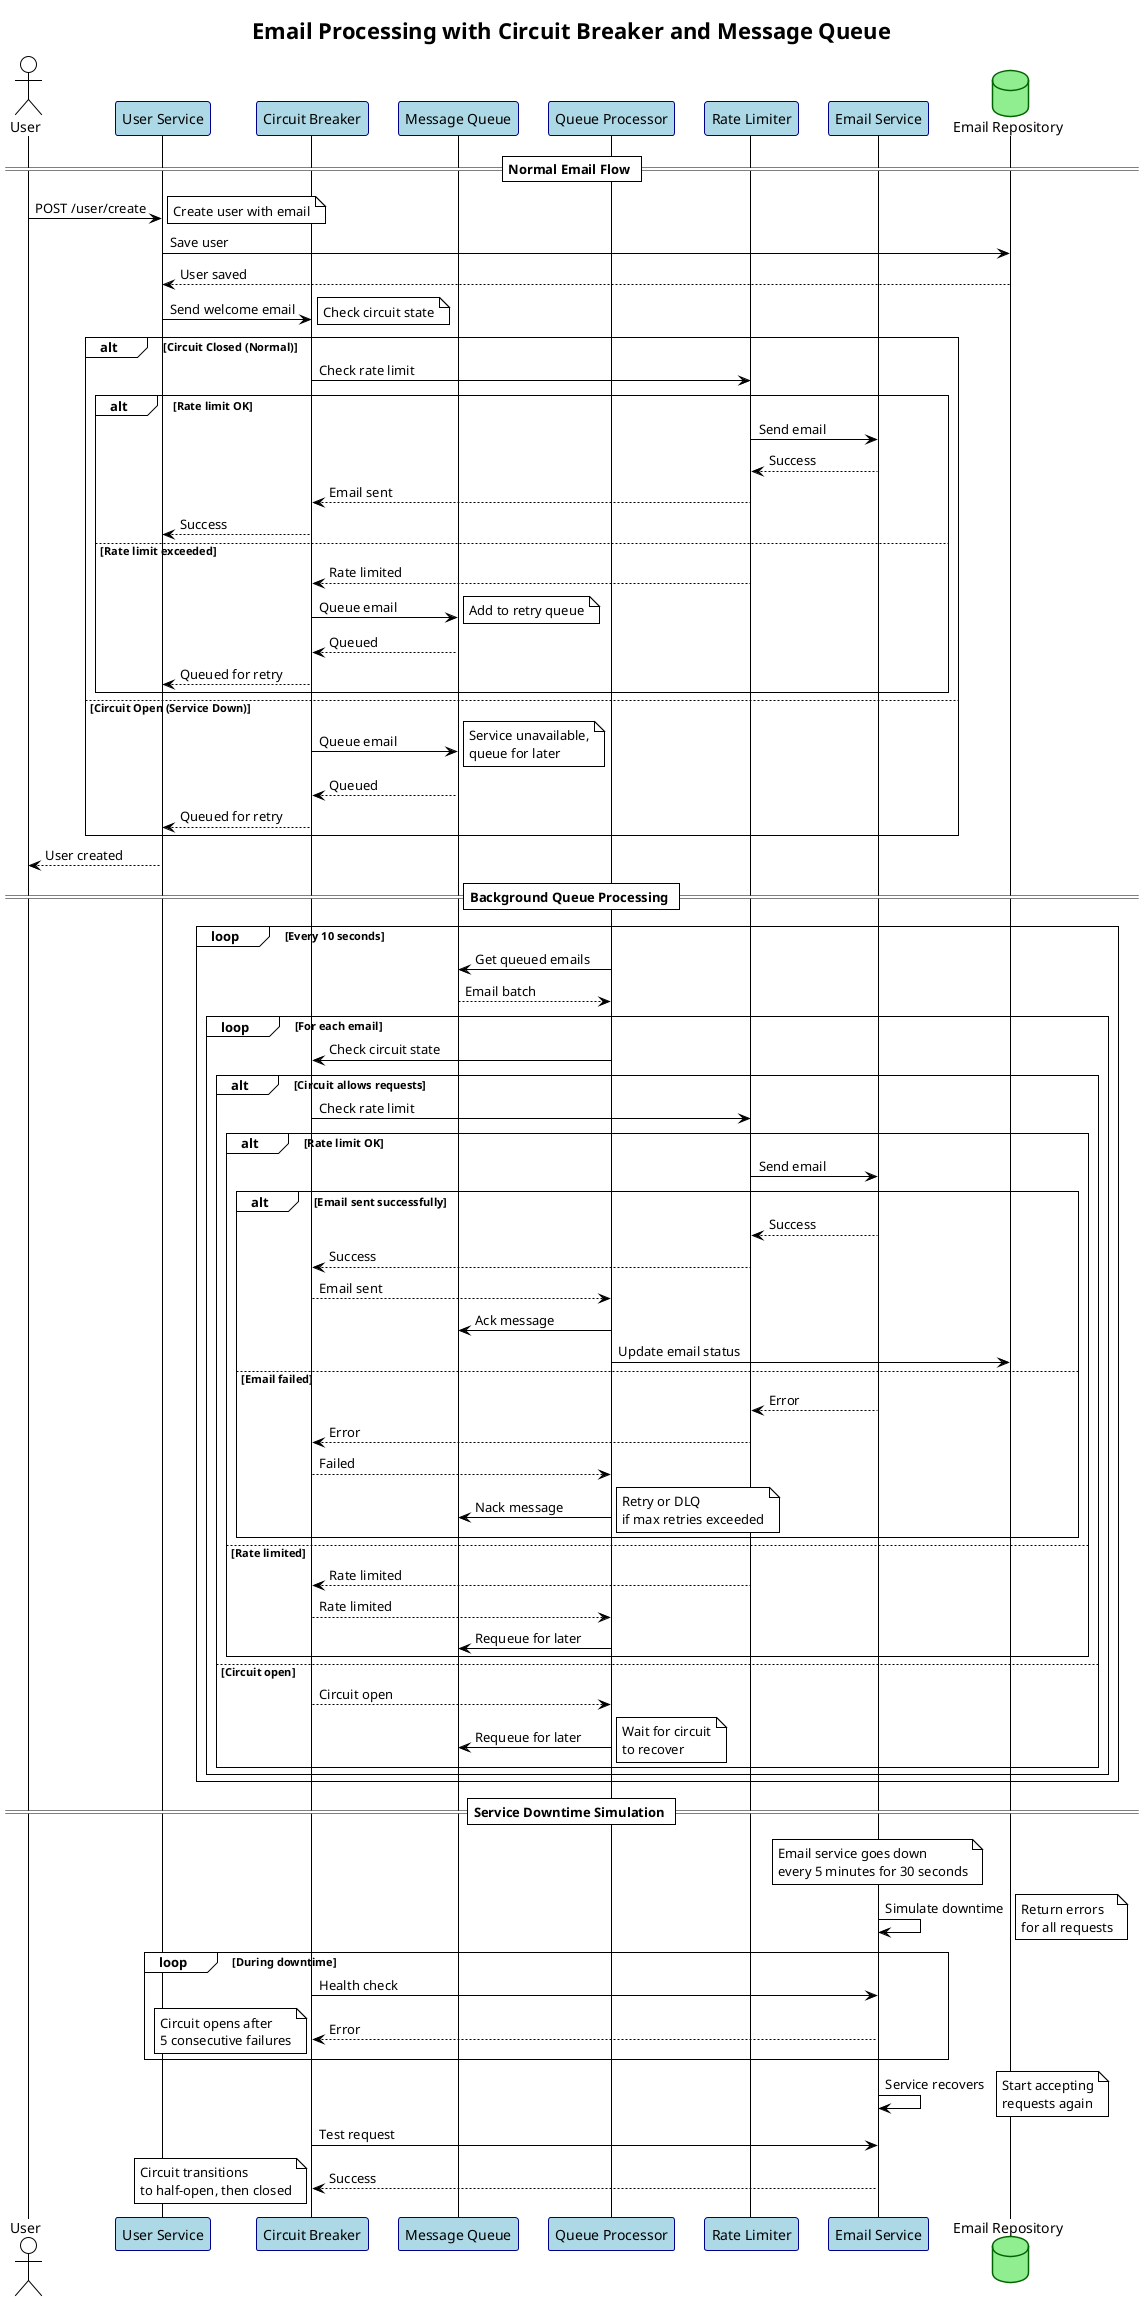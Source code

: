 @startuml Message Queue Flow
!theme plain
skinparam participant {
  BackgroundColor LightBlue
  BorderColor DarkBlue
}
skinparam queue {
  BackgroundColor LightYellow
  BorderColor Orange
}
skinparam database {
  BackgroundColor LightGreen
  BorderColor DarkGreen
}

title Email Processing with Circuit Breaker and Message Queue

actor User
participant "User Service" as US
participant "Circuit Breaker" as CB
participant "Message Queue" as MQ
participant "Queue Processor" as QP
participant "Rate Limiter" as RL
participant "Email Service" as ES
database "Email Repository" as ER

== Normal Email Flow ==
User -> US : POST /user/create
note right : Create user with email

US -> ER : Save user
ER --> US : User saved

US -> CB : Send welcome email
note right : Check circuit state

alt Circuit Closed (Normal)
  CB -> RL : Check rate limit
  alt Rate limit OK
    RL -> ES : Send email
    ES --> RL : Success
    RL --> CB : Email sent
    CB --> US : Success
  else Rate limit exceeded
    RL --> CB : Rate limited
    CB -> MQ : Queue email
    note right : Add to retry queue
    MQ --> CB : Queued
    CB --> US : Queued for retry
  end
else Circuit Open (Service Down)
  CB -> MQ : Queue email
  note right : Service unavailable,\nqueue for later
  MQ --> CB : Queued
  CB --> US : Queued for retry
end

US --> User : User created

== Background Queue Processing ==
loop Every 10 seconds
  QP -> MQ : Get queued emails
  MQ --> QP : Email batch
  
  loop For each email
    QP -> CB : Check circuit state
    alt Circuit allows requests
      CB -> RL : Check rate limit
      alt Rate limit OK
        RL -> ES : Send email
        alt Email sent successfully
          ES --> RL : Success
          RL --> CB : Success
          CB --> QP : Email sent
          QP -> MQ : Ack message
          QP -> ER : Update email status
        else Email failed
          ES --> RL : Error
          RL --> CB : Error
          CB --> QP : Failed
          QP -> MQ : Nack message
          note right : Retry or DLQ\nif max retries exceeded
        end
      else Rate limited
        RL --> CB : Rate limited
        CB --> QP : Rate limited
        QP -> MQ : Requeue for later
      end
    else Circuit open
      CB --> QP : Circuit open
      QP -> MQ : Requeue for later
      note right : Wait for circuit\nto recover
    end
  end
end

== Service Downtime Simulation ==
note over ES : Email service goes down\nevery 5 minutes for 30 seconds

ES -> ES : Simulate downtime
note right : Return errors\nfor all requests

loop During downtime
  CB -> ES : Health check
  ES --> CB : Error
  note left : Circuit opens after\n5 consecutive failures
end

ES -> ES : Service recovers
note right : Start accepting\nrequests again

CB -> ES : Test request
ES --> CB : Success
note left : Circuit transitions\nto half-open, then closed

@enduml